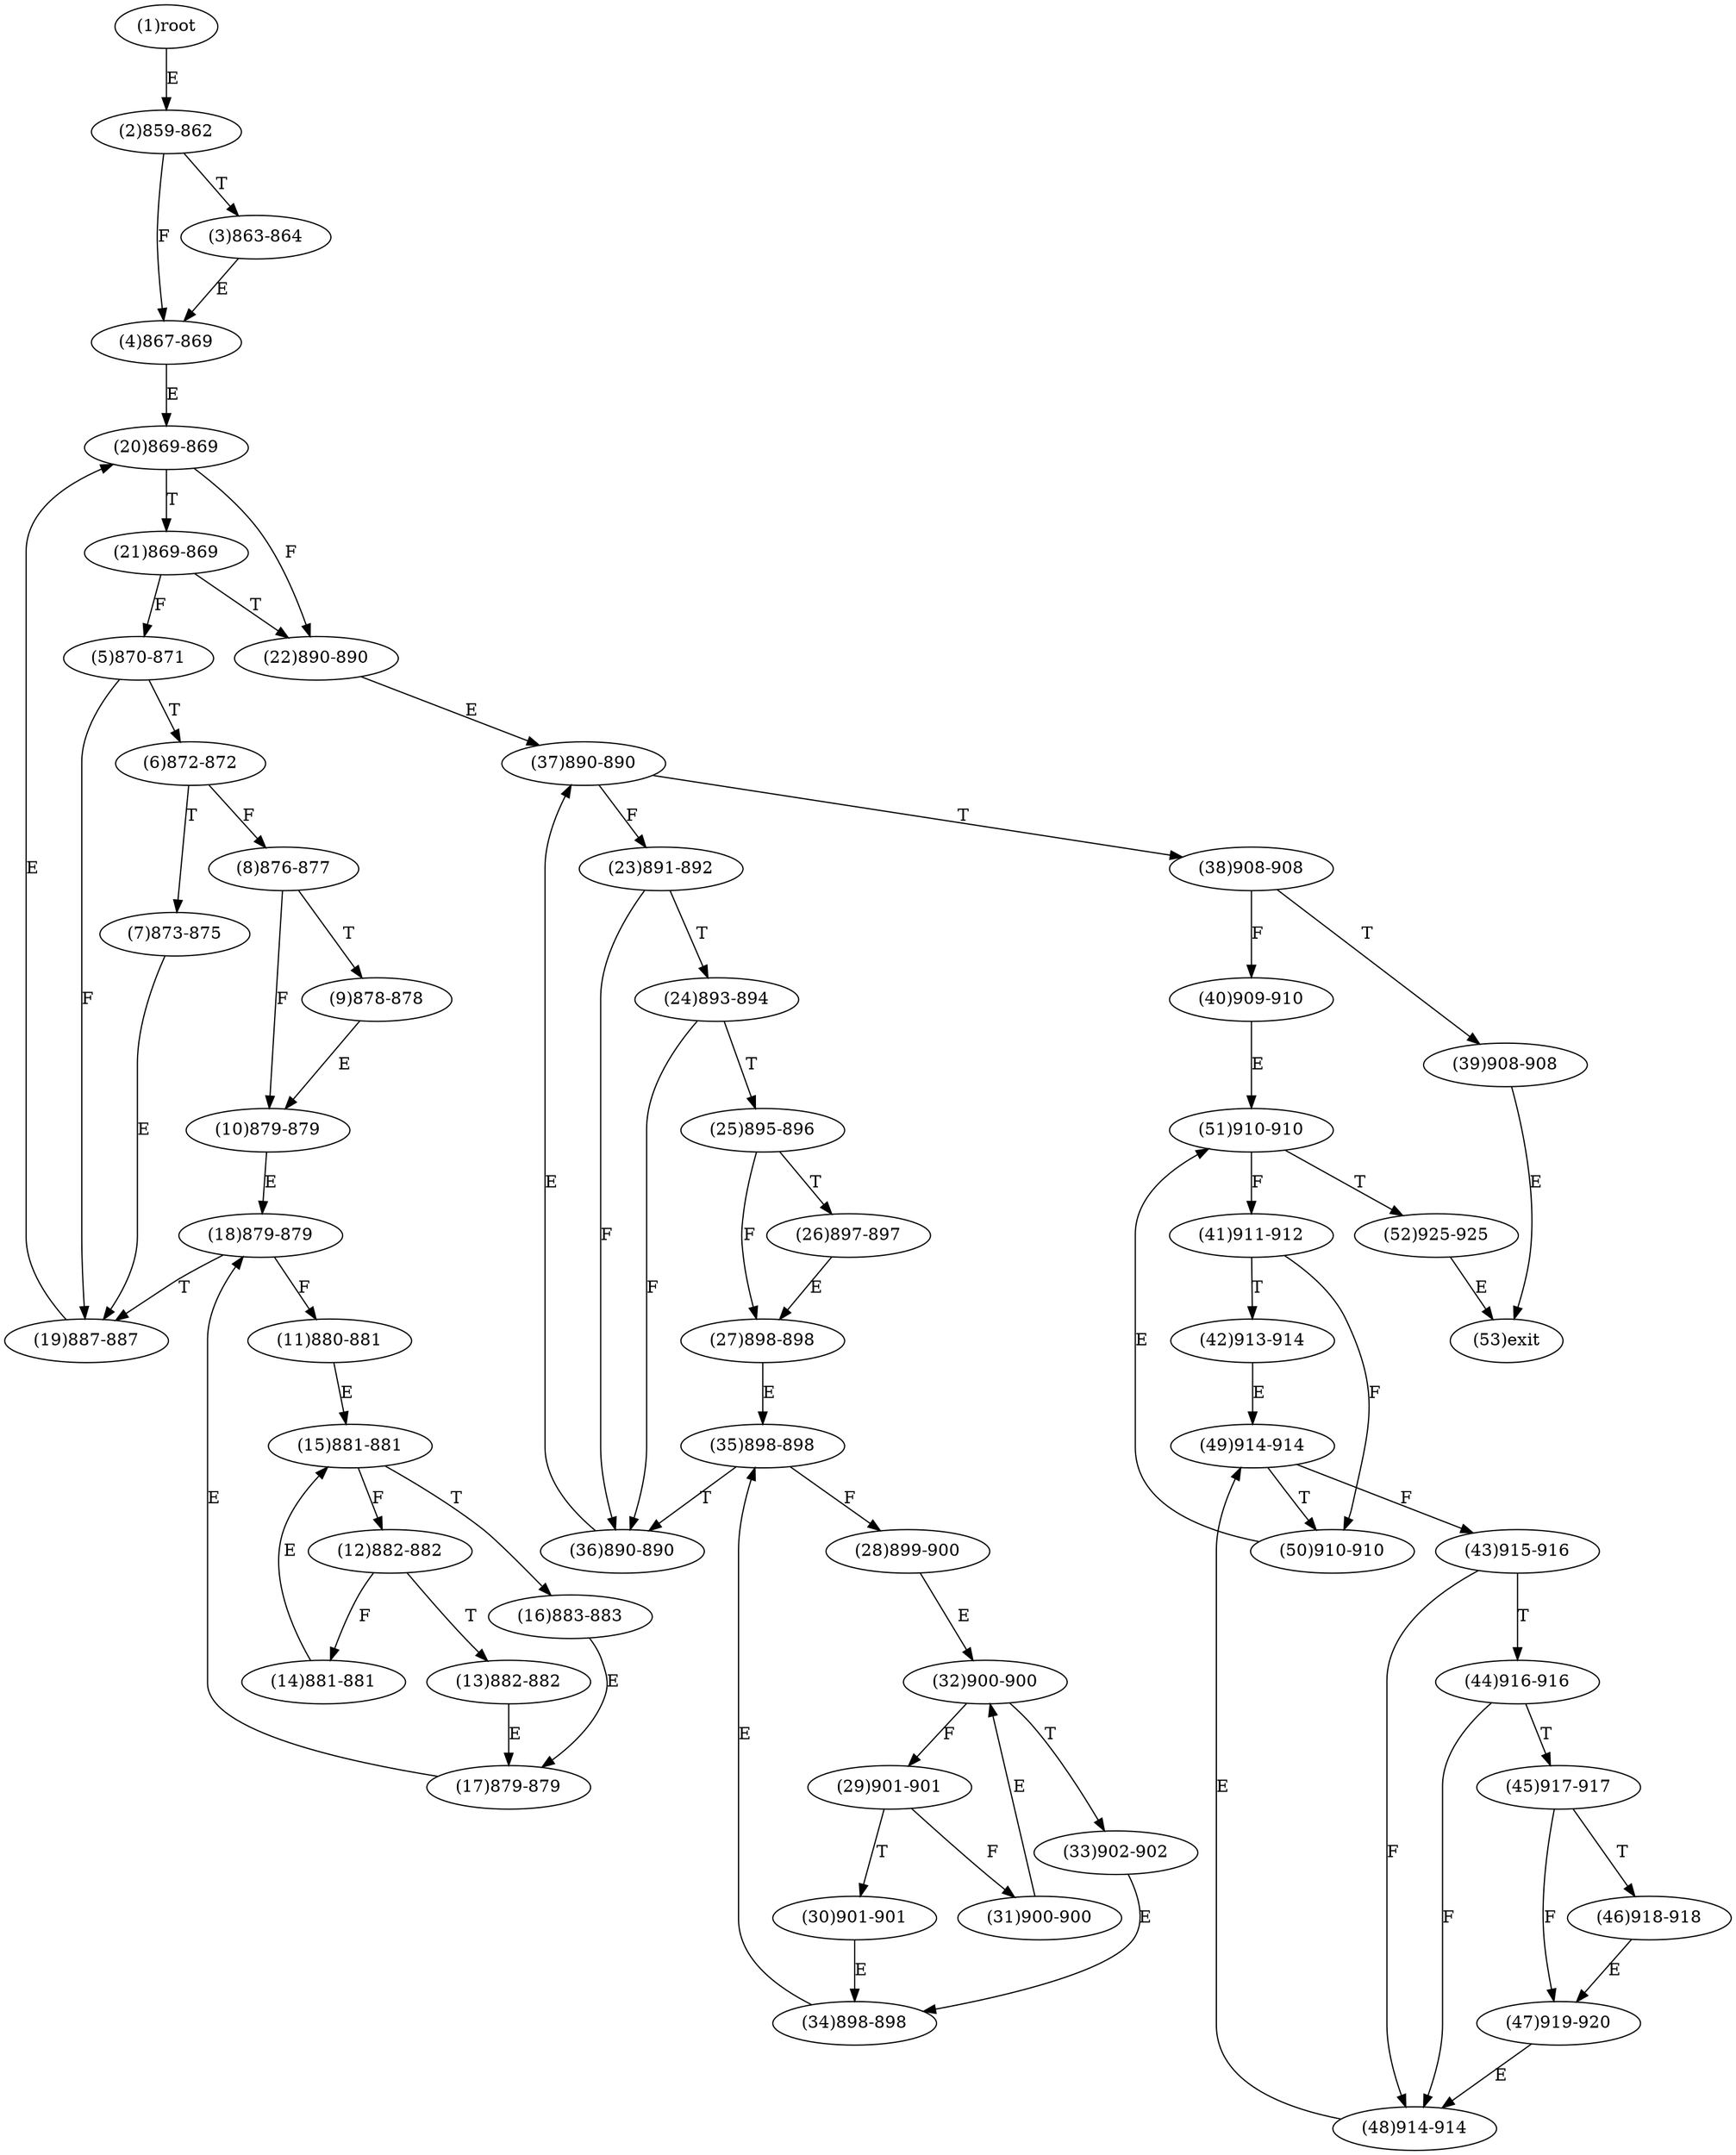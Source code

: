 digraph "" { 
1[ label="(1)root"];
2[ label="(2)859-862"];
3[ label="(3)863-864"];
4[ label="(4)867-869"];
5[ label="(5)870-871"];
6[ label="(6)872-872"];
7[ label="(7)873-875"];
8[ label="(8)876-877"];
9[ label="(9)878-878"];
10[ label="(10)879-879"];
11[ label="(11)880-881"];
12[ label="(12)882-882"];
13[ label="(13)882-882"];
14[ label="(14)881-881"];
15[ label="(15)881-881"];
17[ label="(17)879-879"];
16[ label="(16)883-883"];
19[ label="(19)887-887"];
18[ label="(18)879-879"];
21[ label="(21)869-869"];
20[ label="(20)869-869"];
23[ label="(23)891-892"];
22[ label="(22)890-890"];
25[ label="(25)895-896"];
24[ label="(24)893-894"];
27[ label="(27)898-898"];
26[ label="(26)897-897"];
29[ label="(29)901-901"];
28[ label="(28)899-900"];
31[ label="(31)900-900"];
30[ label="(30)901-901"];
34[ label="(34)898-898"];
35[ label="(35)898-898"];
32[ label="(32)900-900"];
33[ label="(33)902-902"];
38[ label="(38)908-908"];
39[ label="(39)908-908"];
36[ label="(36)890-890"];
37[ label="(37)890-890"];
42[ label="(42)913-914"];
43[ label="(43)915-916"];
40[ label="(40)909-910"];
41[ label="(41)911-912"];
46[ label="(46)918-918"];
47[ label="(47)919-920"];
44[ label="(44)916-916"];
45[ label="(45)917-917"];
51[ label="(51)910-910"];
50[ label="(50)910-910"];
49[ label="(49)914-914"];
48[ label="(48)914-914"];
53[ label="(53)exit"];
52[ label="(52)925-925"];
1->2[ label="E"];
2->4[ label="F"];
2->3[ label="T"];
3->4[ label="E"];
4->20[ label="E"];
5->19[ label="F"];
5->6[ label="T"];
6->8[ label="F"];
6->7[ label="T"];
7->19[ label="E"];
8->10[ label="F"];
8->9[ label="T"];
9->10[ label="E"];
10->18[ label="E"];
11->15[ label="E"];
12->14[ label="F"];
12->13[ label="T"];
13->17[ label="E"];
14->15[ label="E"];
15->12[ label="F"];
15->16[ label="T"];
16->17[ label="E"];
17->18[ label="E"];
18->11[ label="F"];
18->19[ label="T"];
19->20[ label="E"];
20->22[ label="F"];
20->21[ label="T"];
21->5[ label="F"];
21->22[ label="T"];
22->37[ label="E"];
23->36[ label="F"];
23->24[ label="T"];
24->36[ label="F"];
24->25[ label="T"];
25->27[ label="F"];
25->26[ label="T"];
26->27[ label="E"];
27->35[ label="E"];
28->32[ label="E"];
29->31[ label="F"];
29->30[ label="T"];
30->34[ label="E"];
31->32[ label="E"];
32->29[ label="F"];
32->33[ label="T"];
33->34[ label="E"];
34->35[ label="E"];
35->28[ label="F"];
35->36[ label="T"];
36->37[ label="E"];
37->23[ label="F"];
37->38[ label="T"];
38->40[ label="F"];
38->39[ label="T"];
39->53[ label="E"];
40->51[ label="E"];
41->50[ label="F"];
41->42[ label="T"];
42->49[ label="E"];
43->48[ label="F"];
43->44[ label="T"];
44->48[ label="F"];
44->45[ label="T"];
45->47[ label="F"];
45->46[ label="T"];
46->47[ label="E"];
47->48[ label="E"];
48->49[ label="E"];
49->43[ label="F"];
49->50[ label="T"];
50->51[ label="E"];
51->41[ label="F"];
51->52[ label="T"];
52->53[ label="E"];
}